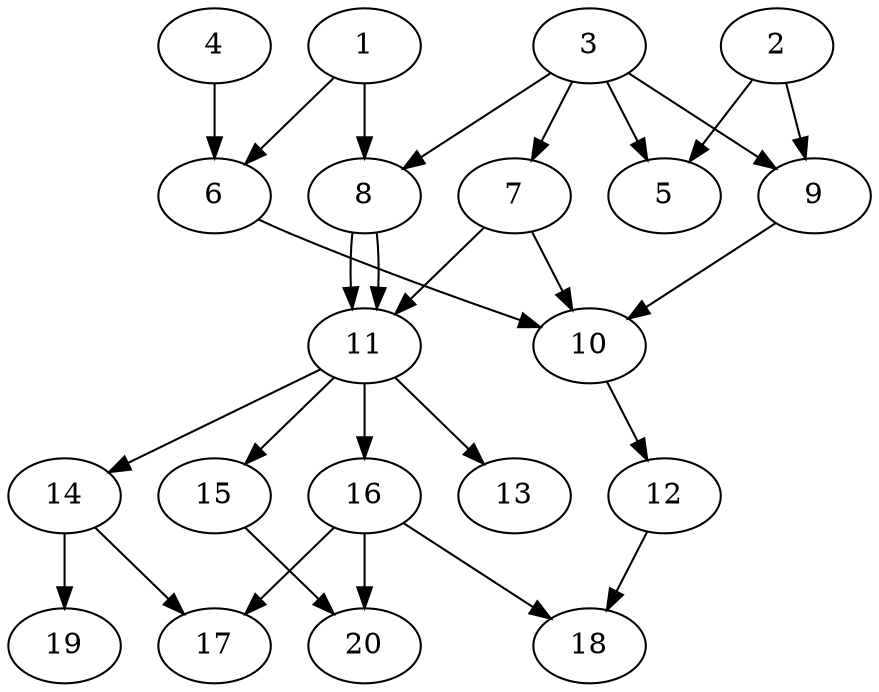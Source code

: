 // DAG automatically generated by daggen at Tue Jul 23 14:22:50 2019
// ./daggen --dot -n 20 --ccr 0.5 --fat 0.5 --regular 0.5 --density 0.6 --mindata 5242880 --maxdata 52428800 
digraph G {
  1 [size="91582464", alpha="0.17", expect_size="45791232"] 
  1 -> 6 [size ="45791232"]
  1 -> 8 [size ="45791232"]
  2 [size="85141504", alpha="0.03", expect_size="42570752"] 
  2 -> 5 [size ="42570752"]
  2 -> 9 [size ="42570752"]
  3 [size="96096256", alpha="0.05", expect_size="48048128"] 
  3 -> 5 [size ="48048128"]
  3 -> 7 [size ="48048128"]
  3 -> 8 [size ="48048128"]
  3 -> 9 [size ="48048128"]
  4 [size="31283200", alpha="0.16", expect_size="15641600"] 
  4 -> 6 [size ="15641600"]
  5 [size="86054912", alpha="0.08", expect_size="43027456"] 
  6 [size="95856640", alpha="0.04", expect_size="47928320"] 
  6 -> 10 [size ="47928320"]
  7 [size="62695424", alpha="0.08", expect_size="31347712"] 
  7 -> 10 [size ="31347712"]
  7 -> 11 [size ="31347712"]
  8 [size="64266240", alpha="0.12", expect_size="32133120"] 
  8 -> 11 [size ="32133120"]
  8 -> 11 [size ="32133120"]
  9 [size="38420480", alpha="0.03", expect_size="19210240"] 
  9 -> 10 [size ="19210240"]
  10 [size="26472448", alpha="0.02", expect_size="13236224"] 
  10 -> 12 [size ="13236224"]
  11 [size="25233408", alpha="0.08", expect_size="12616704"] 
  11 -> 13 [size ="12616704"]
  11 -> 14 [size ="12616704"]
  11 -> 15 [size ="12616704"]
  11 -> 16 [size ="12616704"]
  12 [size="11601920", alpha="0.09", expect_size="5800960"] 
  12 -> 18 [size ="5800960"]
  13 [size="23717888", alpha="0.18", expect_size="11858944"] 
  14 [size="47450112", alpha="0.19", expect_size="23725056"] 
  14 -> 17 [size ="23725056"]
  14 -> 19 [size ="23725056"]
  15 [size="29440000", alpha="0.18", expect_size="14720000"] 
  15 -> 20 [size ="14720000"]
  16 [size="68319232", alpha="0.05", expect_size="34159616"] 
  16 -> 17 [size ="34159616"]
  16 -> 18 [size ="34159616"]
  16 -> 20 [size ="34159616"]
  17 [size="86286336", alpha="0.05", expect_size="43143168"] 
  18 [size="29069312", alpha="0.01", expect_size="14534656"] 
  19 [size="85274624", alpha="0.04", expect_size="42637312"] 
  20 [size="100036608", alpha="0.08", expect_size="50018304"] 
}
